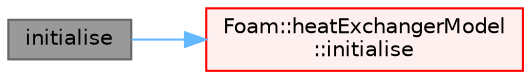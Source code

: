 digraph "initialise"
{
 // LATEX_PDF_SIZE
  bgcolor="transparent";
  edge [fontname=Helvetica,fontsize=10,labelfontname=Helvetica,labelfontsize=10];
  node [fontname=Helvetica,fontsize=10,shape=box,height=0.2,width=0.4];
  rankdir="LR";
  Node1 [id="Node000001",label="initialise",height=0.2,width=0.4,color="gray40", fillcolor="grey60", style="filled", fontcolor="black",tooltip=" "];
  Node1 -> Node2 [id="edge1_Node000001_Node000002",color="steelblue1",style="solid",tooltip=" "];
  Node2 [id="Node000002",label="Foam::heatExchangerModel\l::initialise",height=0.2,width=0.4,color="red", fillcolor="#FFF0F0", style="filled",URL="$classFoam_1_1heatExchangerModel.html#a18abf8b19283101238a77c9e6865b673",tooltip=" "];
}
